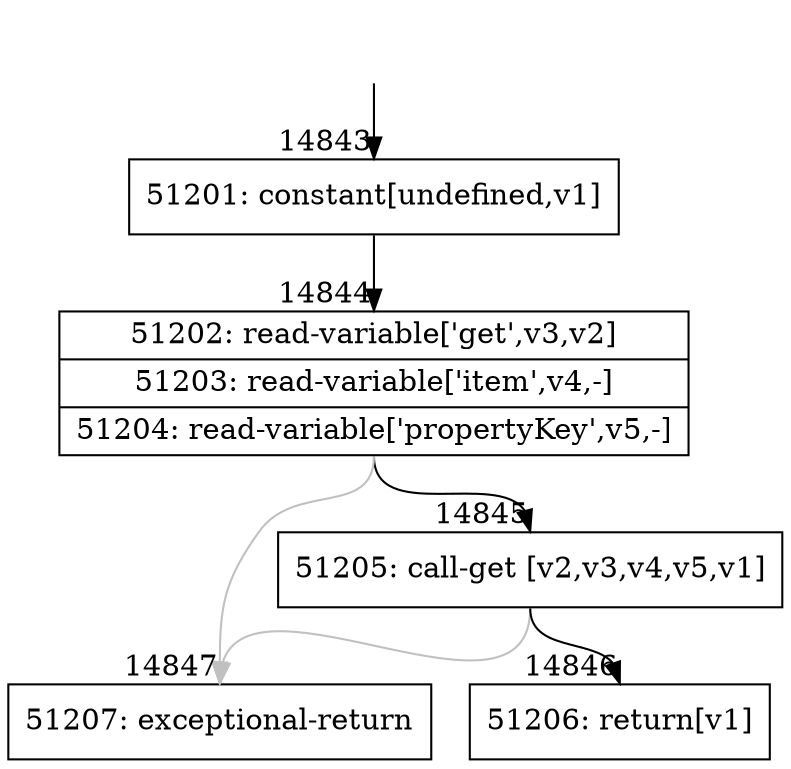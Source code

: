 digraph {
rankdir="TD"
BB_entry1250[shape=none,label=""];
BB_entry1250 -> BB14843 [tailport=s, headport=n, headlabel="    14843"]
BB14843 [shape=record label="{51201: constant[undefined,v1]}" ] 
BB14843 -> BB14844 [tailport=s, headport=n, headlabel="      14844"]
BB14844 [shape=record label="{51202: read-variable['get',v3,v2]|51203: read-variable['item',v4,-]|51204: read-variable['propertyKey',v5,-]}" ] 
BB14844 -> BB14845 [tailport=s, headport=n, headlabel="      14845"]
BB14844 -> BB14847 [tailport=s, headport=n, color=gray, headlabel="      14847"]
BB14845 [shape=record label="{51205: call-get [v2,v3,v4,v5,v1]}" ] 
BB14845 -> BB14846 [tailport=s, headport=n, headlabel="      14846"]
BB14845 -> BB14847 [tailport=s, headport=n, color=gray]
BB14846 [shape=record label="{51206: return[v1]}" ] 
BB14847 [shape=record label="{51207: exceptional-return}" ] 
//#$~ 27371
}
